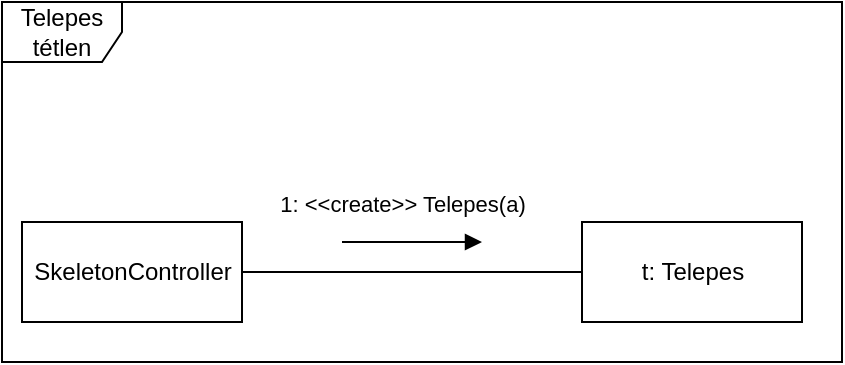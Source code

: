 <mxfile version="14.4.8" type="github">
  <diagram id="7B5r28qhJ5weyJIrJBID" name="Page-1">
    <mxGraphModel dx="1038" dy="548" grid="1" gridSize="10" guides="1" tooltips="1" connect="1" arrows="1" fold="1" page="1" pageScale="1" pageWidth="850" pageHeight="1100" math="0" shadow="0">
      <root>
        <mxCell id="0" />
        <mxCell id="1" parent="0" />
        <mxCell id="lqMxQeydhuz74noJYmAE-1" value="Telepes tétlen" style="shape=umlFrame;whiteSpace=wrap;html=1;" parent="1" vertex="1">
          <mxGeometry x="40" y="50" width="420" height="180" as="geometry" />
        </mxCell>
        <mxCell id="lqMxQeydhuz74noJYmAE-2" value="SkeletonController" style="html=1;" parent="1" vertex="1">
          <mxGeometry x="50" y="160" width="110" height="50" as="geometry" />
        </mxCell>
        <mxCell id="lqMxQeydhuz74noJYmAE-3" value="t: Telepes" style="html=1;" parent="1" vertex="1">
          <mxGeometry x="330" y="160" width="110" height="50" as="geometry" />
        </mxCell>
        <mxCell id="lqMxQeydhuz74noJYmAE-4" value="" style="html=1;verticalAlign=bottom;endArrow=none;endFill=0;" parent="1" source="lqMxQeydhuz74noJYmAE-2" target="lqMxQeydhuz74noJYmAE-3" edge="1">
          <mxGeometry width="80" relative="1" as="geometry">
            <mxPoint x="132.778" y="210" as="sourcePoint" />
            <mxPoint x="460" y="180" as="targetPoint" />
          </mxGeometry>
        </mxCell>
        <mxCell id="lqMxQeydhuz74noJYmAE-5" value="1: &amp;lt;&amp;lt;create&amp;gt;&amp;gt; Telepes(a)" style="html=1;verticalAlign=bottom;endArrow=block;" parent="1" edge="1">
          <mxGeometry x="-0.143" y="10" width="80" relative="1" as="geometry">
            <mxPoint x="210" y="170" as="sourcePoint" />
            <mxPoint x="280" y="170" as="targetPoint" />
            <mxPoint as="offset" />
          </mxGeometry>
        </mxCell>
      </root>
    </mxGraphModel>
  </diagram>
</mxfile>
